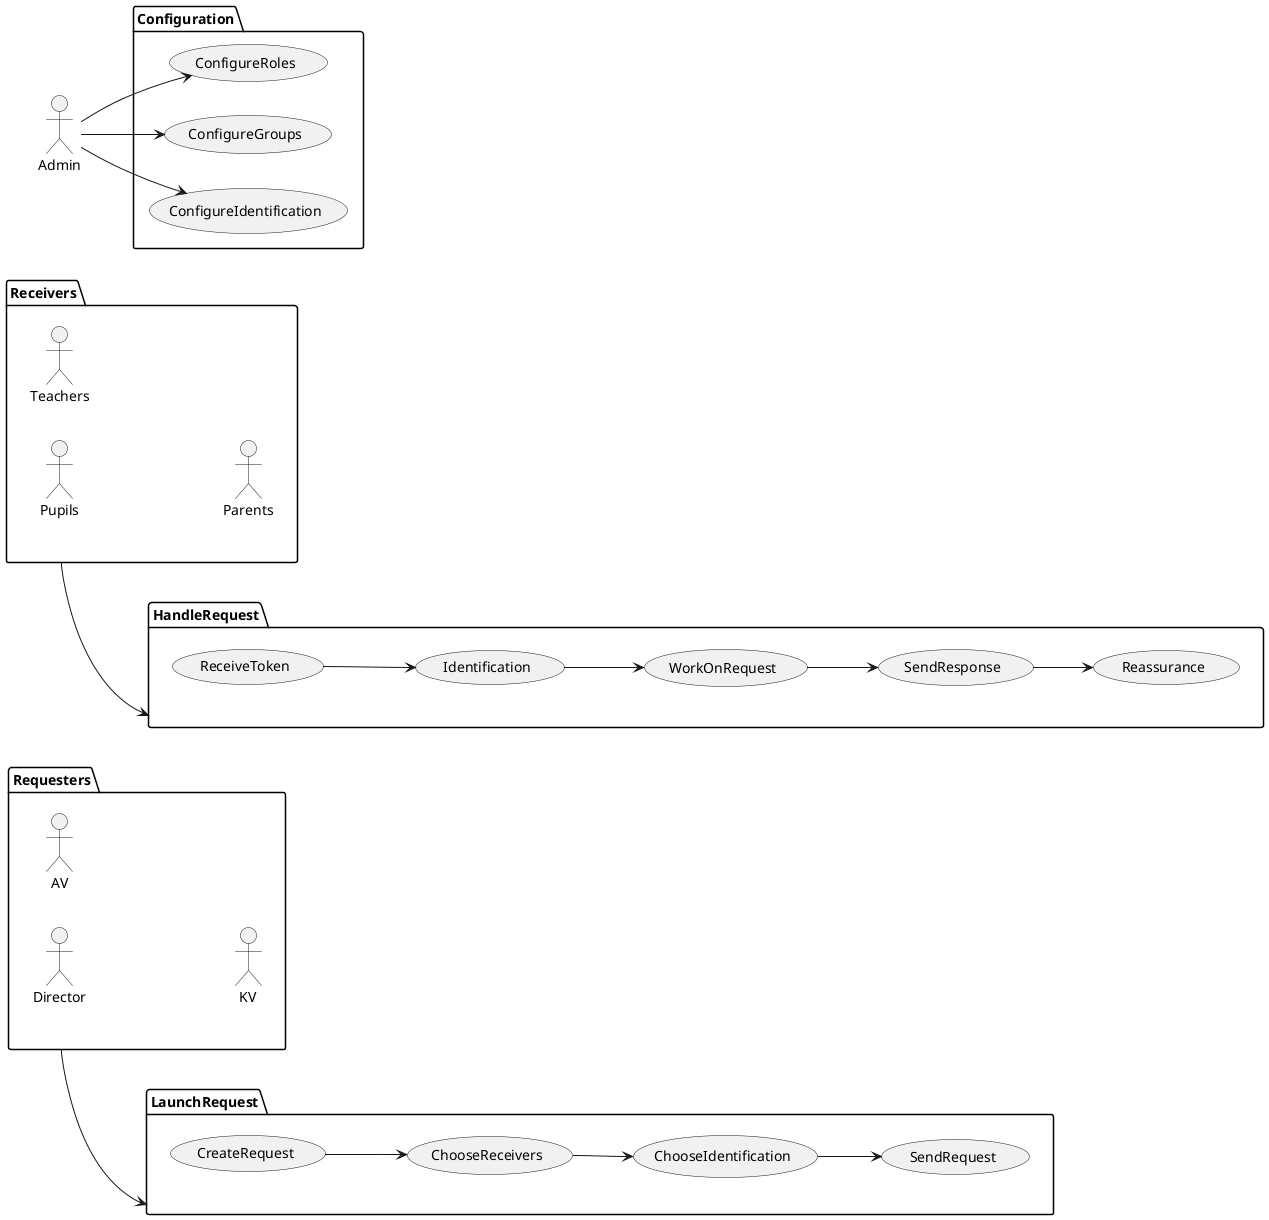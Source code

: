 @startuml

   left to right direction

   actor Admin
   package Configuration {
       usecase ConfigureRoles as UC_A1
       usecase ConfigureGroups as UC_A2
       usecase ConfigureIdentification as UC_A3
   }
   Admin --> UC_A1
   Admin --> UC_A2
   Admin --> UC_A3

   package Requesters {
       actor Director
       actor AV
       actor KV
   }
   package LaunchRequest {
       usecase CreateRequest as UC_ReqA
       usecase ChooseReceivers as UC_ReqB
       usecase ChooseIdentification as UC_ReqC
       usecase SendRequest as UC_ReqD
   }
   Requesters --> LaunchRequest
   UC_ReqA --> UC_ReqB
   UC_ReqB --> UC_ReqC
   UC_ReqC --> UC_ReqD

   package Receivers {
       actor Pupils
       actor Teachers
       actor Parents
   }
   package HandleRequest {
       usecase ReceiveToken as UC_RecA
       usecase Identification as UC_RecB
       usecase WorkOnRequest as UC_RecC
       usecase SendResponse as UC_RecD
       usecase Reassurance as UC_RecE
   }
   Receivers --> HandleRequest
   UC_RecA --> UC_RecB
   UC_RecB --> UC_RecC
   UC_RecC --> UC_RecD
   UC_RecD --> UC_RecE

@enduml